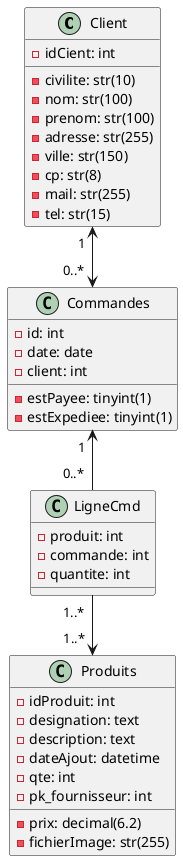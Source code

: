 @startuml
class Client {
- idCient: int
- civilite: str(10)
- nom: str(100)
- prenom: str(100)
- adresse: str(255)
- ville: str(150)
- cp: str(8)
- mail: str(255)
- tel: str(15)
}

class Commandes {
- id: int
- date: date
- estPayee: tinyint(1)
- estExpediee: tinyint(1)
- client: int
}

class LigneCmd {
- produit: int
- commande: int
- quantite: int
}

class Produits {
- idProduit: int
- designation: text
- description: text
- dateAjout: datetime
- qte: int
- prix: decimal(6.2)
- fichierImage: str(255)
- pk_fournisseur: int
}

Client "1  " <--> "0..*  " Commandes
Commandes "1  " <-- "0..*  " LigneCmd
LigneCmd "1..*  " --> "1..*  " Produits
@enduml